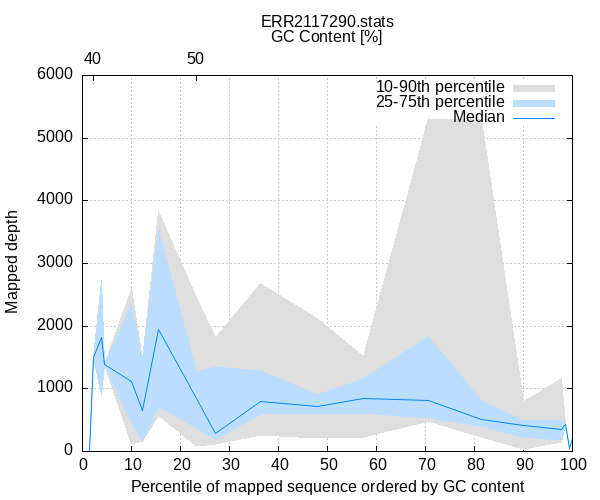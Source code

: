 
            set terminal png size 600,500 truecolor
            set output "ERR2117290-gc-depth.png"
            set grid xtics ytics y2tics back lc rgb "#cccccc"
            set ylabel "Mapped depth"
            set xlabel "Percentile of mapped sequence ordered by GC content"
            set x2label "GC Content [%]"
            set title "ERR2117290.stats" noenhanced
            set x2tics ("30" 2.326,"40" 2.326,"50" 23.256)
            set xtics nomirror
            set xrange [0.1:99.9]

            plot '-' using 1:2:3 with filledcurve lt 1 lc rgb "#dedede" t '10-90th percentile' , \
                 '-' using 1:2:3 with filledcurve lt 1 lc rgb "#bbdeff" t '25-75th percentile' , \
                 '-' using 1:2 with lines lc rgb "#0084ff" t 'Median'
        1.550	0.000	0.000
2.326	1503.282	1503.282
3.876	899.712	2727.504
4.651	1386.516	1386.516
10.078	107.730	2599.812
12.403	152.424	1460.718
15.504	566.664	3822.918
23.256	76.634	2452.767
27.132	108.414	1825.584
36.434	247.631	2684.686
48.062	212.584	2125.689
57.364	225.152	1513.033
70.543	479.023	5308.713
81.395	216.402	5302.296
89.922	32.701	805.772
97.674	149.633	1163.278
98.450	435.528	435.528
99.225	43.152	43.152
100.000	207.462	207.462
end
1.550	0.000	0.000
2.326	1503.282	1503.282
3.876	899.712	2727.504
4.651	1386.516	1386.516
10.078	464.688	2333.448
12.403	152.424	1460.718
15.504	717.221	3547.080
23.256	364.746	1276.832
27.132	186.858	1352.829
36.434	585.189	1297.640
48.062	592.380	903.492
57.364	613.554	1159.691
70.543	533.880	1836.645
81.395	391.068	806.646
89.922	217.680	489.216
97.674	168.942	489.848
98.450	435.528	435.528
99.225	43.152	43.152
100.000	207.462	207.462
end
1.550	0.000
2.326	1503.282
3.876	1813.608
4.651	1386.516
10.078	1109.376
12.403	662.058
15.504	1944.228
23.256	853.671
27.132	289.932
36.434	793.725
48.062	719.214
57.364	849.921
70.543	817.806
81.395	506.013
89.922	412.320
97.674	352.386
98.450	435.528
99.225	43.152
100.000	207.462
end
